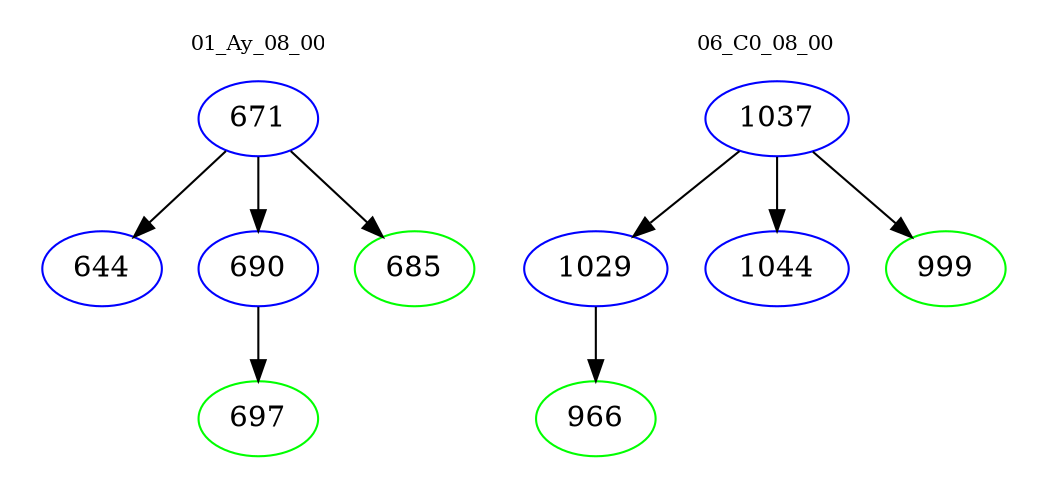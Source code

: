 digraph{
subgraph cluster_0 {
color = white
label = "01_Ay_08_00";
fontsize=10;
T0_671 [label="671", color="blue"]
T0_671 -> T0_644 [color="black"]
T0_644 [label="644", color="blue"]
T0_671 -> T0_690 [color="black"]
T0_690 [label="690", color="blue"]
T0_690 -> T0_697 [color="black"]
T0_697 [label="697", color="green"]
T0_671 -> T0_685 [color="black"]
T0_685 [label="685", color="green"]
}
subgraph cluster_1 {
color = white
label = "06_C0_08_00";
fontsize=10;
T1_1037 [label="1037", color="blue"]
T1_1037 -> T1_1029 [color="black"]
T1_1029 [label="1029", color="blue"]
T1_1029 -> T1_966 [color="black"]
T1_966 [label="966", color="green"]
T1_1037 -> T1_1044 [color="black"]
T1_1044 [label="1044", color="blue"]
T1_1037 -> T1_999 [color="black"]
T1_999 [label="999", color="green"]
}
}
